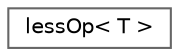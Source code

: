 digraph "Graphical Class Hierarchy"
{
 // LATEX_PDF_SIZE
  bgcolor="transparent";
  edge [fontname=Helvetica,fontsize=10,labelfontname=Helvetica,labelfontsize=10];
  node [fontname=Helvetica,fontsize=10,shape=box,height=0.2,width=0.4];
  rankdir="LR";
  Node0 [id="Node000000",label="lessOp\< T \>",height=0.2,width=0.4,color="grey40", fillcolor="white", style="filled",URL="$structFoam_1_1lessOp.html",tooltip=" "];
}
